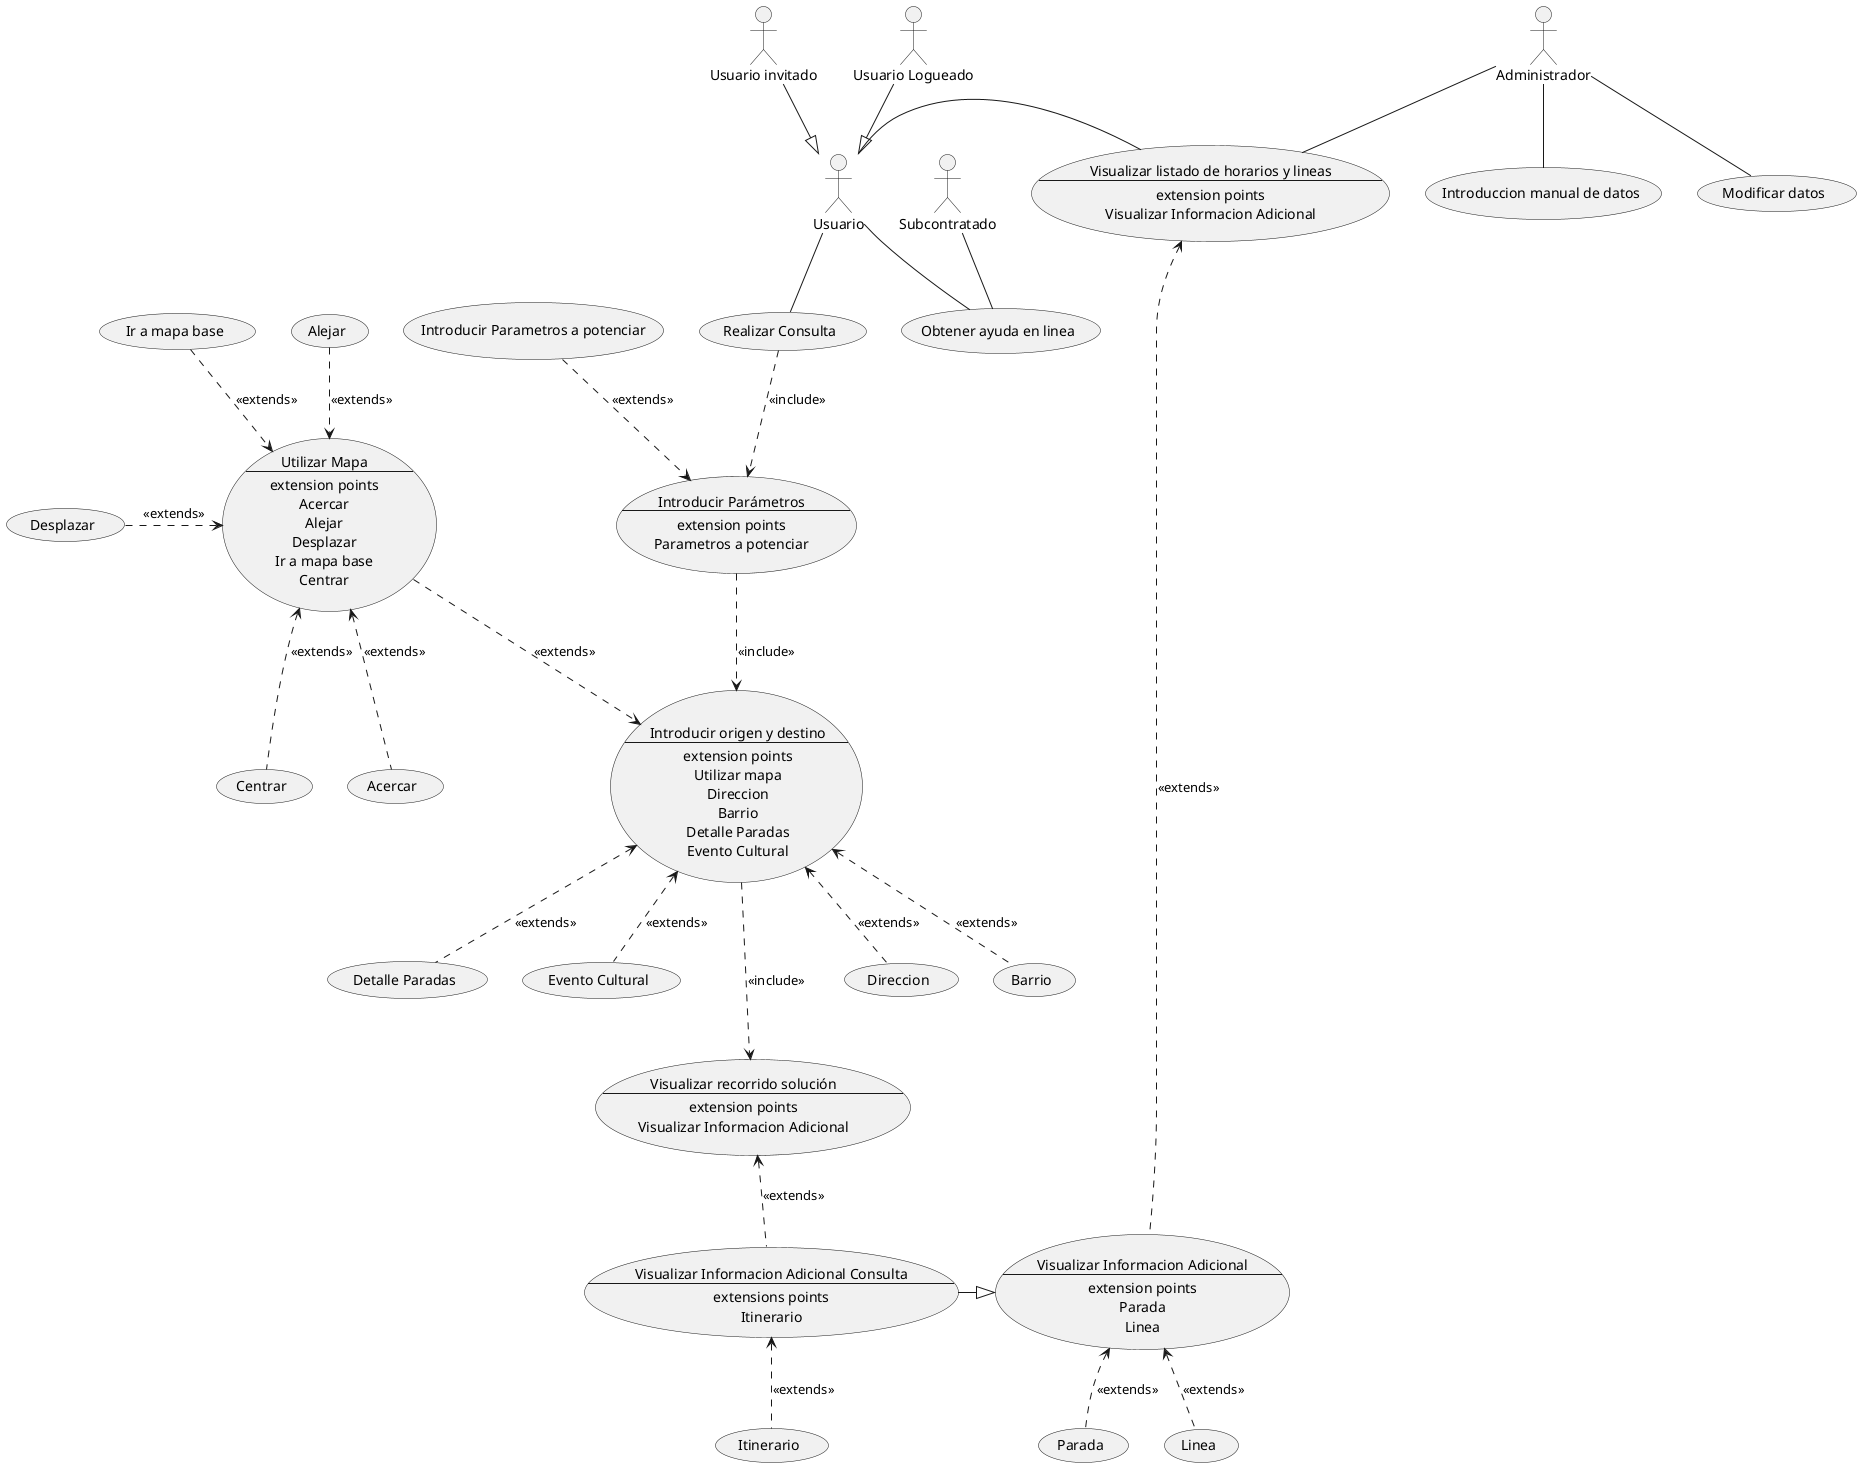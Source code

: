 @startuml SIIT
actor UI as "Usuario invitado"
actor UL as "Usuario Logueado"
actor Usuario
actor Subcontratado
actor Administrador


usecase (Modificar) as "Modificar datos"
usecase (Introducir) as "Introduccion manual de datos"




UI--|>Usuario
UL--|>Usuario

usecase (Ayuda) as  "Obtener ayuda en linea"
usecase (Consulta) as "Realizar Consulta"
usecase Horarios as "Visualizar listado de horarios y lineas
--
extension points
Visualizar Informacion Adicional"
usecase (Potenciar) as "Introducir Parametros a potenciar"
usecase Origen as "Introducir origen y destino
--
extension points
Utilizar mapa
Direccion
Barrio
Detalle Paradas
Evento Cultural"


usecase (Direccion) as "Direccion"
usecase (Barrio) as "Barrio"
usecase (Detalle) as "Detalle Paradas"
usecase (Evento) as "Evento Cultural"
usecase Mapa as "Utilizar Mapa
--
extension points
Acercar
Alejar
Desplazar
Ir a mapa base
Centrar
"

usecase (Acercar) as "Acercar"
usecase (Alejar) as "Alejar"
usecase (Desplazar) as "Desplazar"
usecase (MapaB) as "Ir a mapa base"
usecase (Centrar) as "Centrar"


(Origen)<.up.(Mapa) : <<extends>>
(Origen)<..(Direccion) : <<extends>>
(Origen)<..(Barrio) : <<extends>>
(Origen)<..(Detalle) : <<extends>>
(Origen)<..(Evento) : <<extends>>


(Mapa)<..(Acercar) : <<extends>>
(Mapa)<.up.(Alejar) : <<extends>>
(Mapa)<.left.(Desplazar) : <<extends>>
(Mapa)<.up.(MapaB) : <<extends>>
(Mapa)<..(Centrar) : <<extends>>



Administrador--Modificar
Administrador--Introducir
Administrador--Horarios


usecase Parametros as "Introducir Parámetros
--
extension points
Parametros a potenciar
"

Usuario-right-Horarios
Usuario--Consulta
Usuario--Ayuda
Subcontratado--Ayuda

(Consulta)..>(Parametros) : <<include>> 
(Parametros)..>(Origen) : <<include>> 
(Parametros)<.up.(Potenciar) : <<extends>>



usecase Solucion as "Visualizar recorrido solución
--
extension points
Visualizar Informacion Adicional"

usecase MostrarInfo as "Visualizar Informacion Adicional
--
extension points
Parada
Linea"
usecase MostrarInfoConsulta as "Visualizar Informacion Adicional Consulta
--
extensions points
Itinerario"


(Origen)...>(Solucion) : <<include>> 
(Solucion)<..MostrarInfoConsulta : <<extends>>
(Horarios)<.right.(MostrarInfo) : <<extends>>


(MostrarInfoConsulta)-right-|>(MostrarInfo)

(MostrarInfo)<..(Parada) : <<extends>>
(MostrarInfo)<..(Linea) : <<extends>>
(MostrarInfoConsulta)<..(Itinerario) : <<extends>>


@enduml